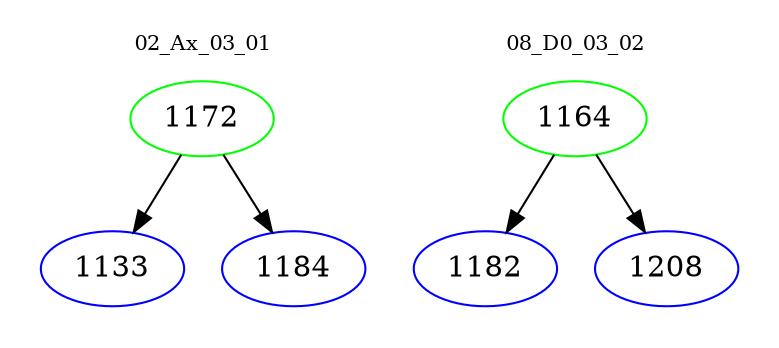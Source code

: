 digraph{
subgraph cluster_0 {
color = white
label = "02_Ax_03_01";
fontsize=10;
T0_1172 [label="1172", color="green"]
T0_1172 -> T0_1133 [color="black"]
T0_1133 [label="1133", color="blue"]
T0_1172 -> T0_1184 [color="black"]
T0_1184 [label="1184", color="blue"]
}
subgraph cluster_1 {
color = white
label = "08_D0_03_02";
fontsize=10;
T1_1164 [label="1164", color="green"]
T1_1164 -> T1_1182 [color="black"]
T1_1182 [label="1182", color="blue"]
T1_1164 -> T1_1208 [color="black"]
T1_1208 [label="1208", color="blue"]
}
}
